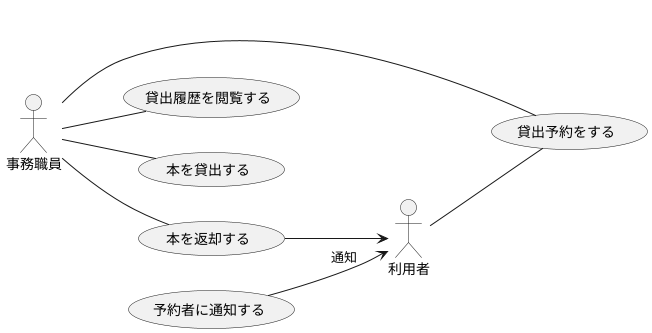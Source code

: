 @startuml 図書館システムユースケース
skinparam actorStyle stick
left to right direction

actor 利用者
actor 事務職員

(貸出予約をする) as UC1
(貸出履歴を閲覧する) as UC2
(本を貸出する) as UC3
(本を返却する) as UC4
(予約者に通知する) as UC5

利用者 -- UC1
事務職員 -- UC1

事務職員 -- UC2
事務職員 -- UC3
事務職員 -- UC4

UC4 --> 利用者 
UC5 --> 利用者 : 通知

@enduml

